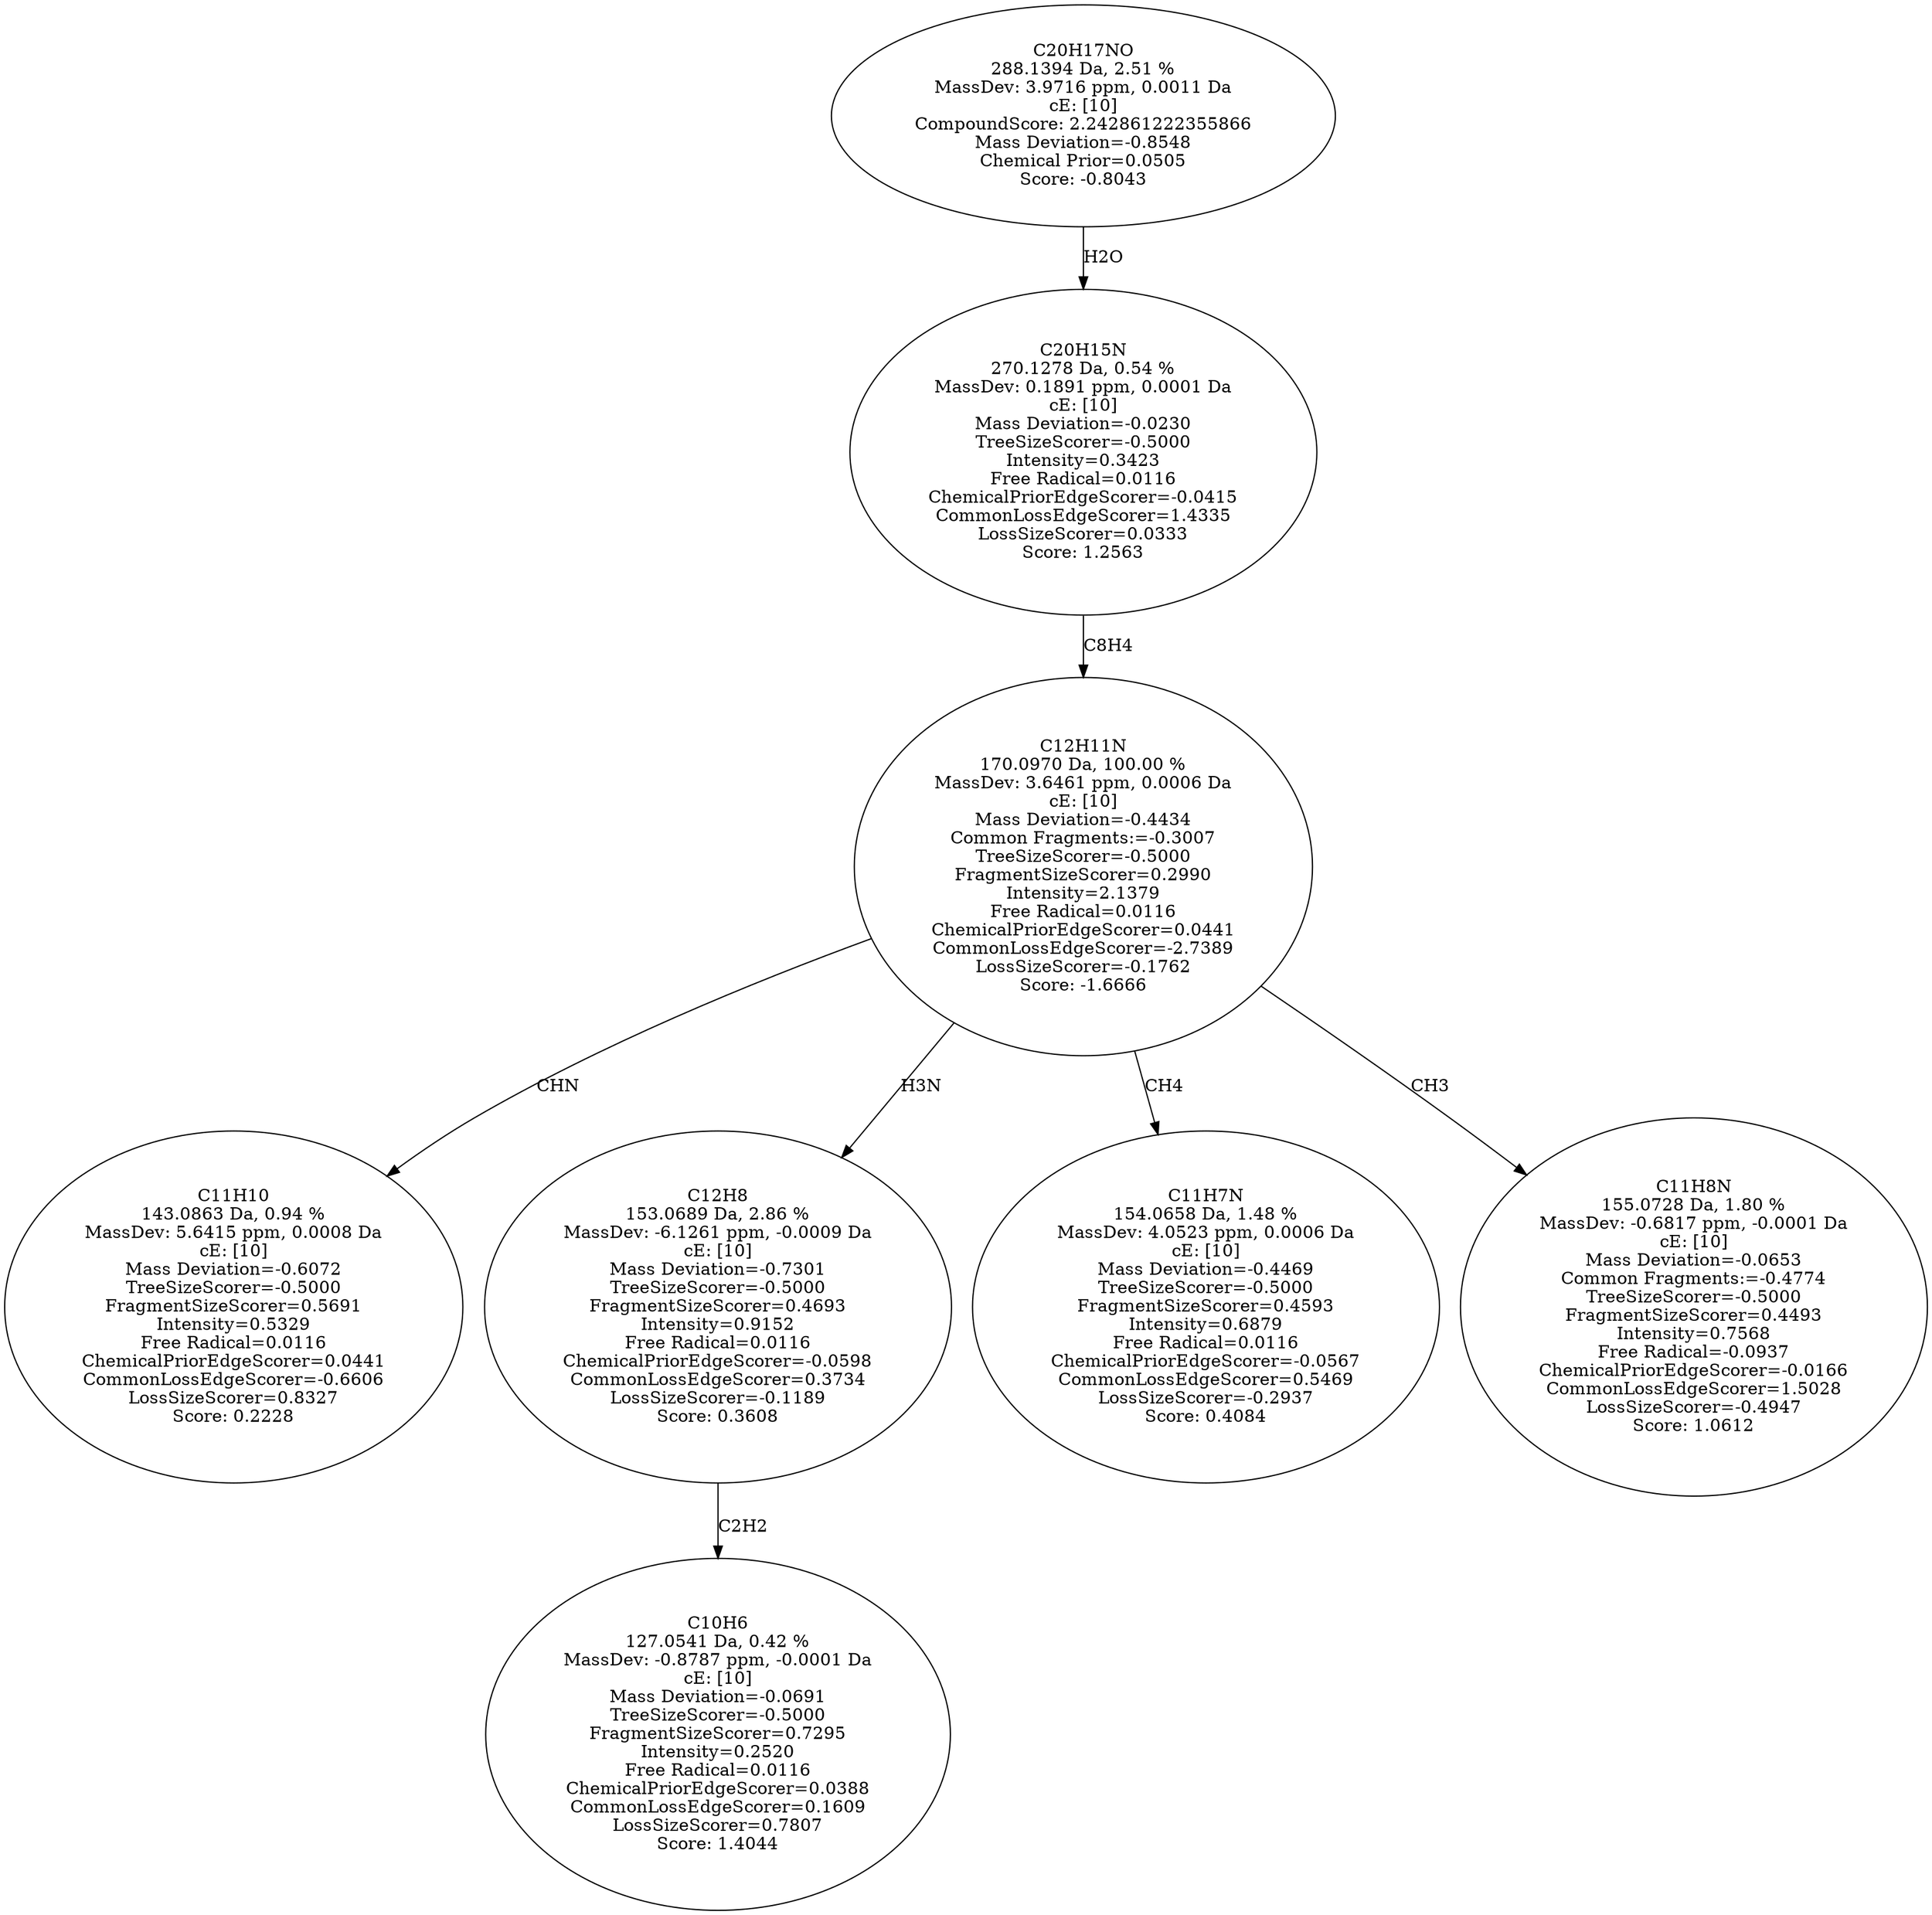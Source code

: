 strict digraph {
v1 [label="C11H10\n143.0863 Da, 0.94 %\nMassDev: 5.6415 ppm, 0.0008 Da\ncE: [10]\nMass Deviation=-0.6072\nTreeSizeScorer=-0.5000\nFragmentSizeScorer=0.5691\nIntensity=0.5329\nFree Radical=0.0116\nChemicalPriorEdgeScorer=0.0441\nCommonLossEdgeScorer=-0.6606\nLossSizeScorer=0.8327\nScore: 0.2228"];
v2 [label="C10H6\n127.0541 Da, 0.42 %\nMassDev: -0.8787 ppm, -0.0001 Da\ncE: [10]\nMass Deviation=-0.0691\nTreeSizeScorer=-0.5000\nFragmentSizeScorer=0.7295\nIntensity=0.2520\nFree Radical=0.0116\nChemicalPriorEdgeScorer=0.0388\nCommonLossEdgeScorer=0.1609\nLossSizeScorer=0.7807\nScore: 1.4044"];
v3 [label="C12H8\n153.0689 Da, 2.86 %\nMassDev: -6.1261 ppm, -0.0009 Da\ncE: [10]\nMass Deviation=-0.7301\nTreeSizeScorer=-0.5000\nFragmentSizeScorer=0.4693\nIntensity=0.9152\nFree Radical=0.0116\nChemicalPriorEdgeScorer=-0.0598\nCommonLossEdgeScorer=0.3734\nLossSizeScorer=-0.1189\nScore: 0.3608"];
v4 [label="C11H7N\n154.0658 Da, 1.48 %\nMassDev: 4.0523 ppm, 0.0006 Da\ncE: [10]\nMass Deviation=-0.4469\nTreeSizeScorer=-0.5000\nFragmentSizeScorer=0.4593\nIntensity=0.6879\nFree Radical=0.0116\nChemicalPriorEdgeScorer=-0.0567\nCommonLossEdgeScorer=0.5469\nLossSizeScorer=-0.2937\nScore: 0.4084"];
v5 [label="C11H8N\n155.0728 Da, 1.80 %\nMassDev: -0.6817 ppm, -0.0001 Da\ncE: [10]\nMass Deviation=-0.0653\nCommon Fragments:=-0.4774\nTreeSizeScorer=-0.5000\nFragmentSizeScorer=0.4493\nIntensity=0.7568\nFree Radical=-0.0937\nChemicalPriorEdgeScorer=-0.0166\nCommonLossEdgeScorer=1.5028\nLossSizeScorer=-0.4947\nScore: 1.0612"];
v6 [label="C12H11N\n170.0970 Da, 100.00 %\nMassDev: 3.6461 ppm, 0.0006 Da\ncE: [10]\nMass Deviation=-0.4434\nCommon Fragments:=-0.3007\nTreeSizeScorer=-0.5000\nFragmentSizeScorer=0.2990\nIntensity=2.1379\nFree Radical=0.0116\nChemicalPriorEdgeScorer=0.0441\nCommonLossEdgeScorer=-2.7389\nLossSizeScorer=-0.1762\nScore: -1.6666"];
v7 [label="C20H15N\n270.1278 Da, 0.54 %\nMassDev: 0.1891 ppm, 0.0001 Da\ncE: [10]\nMass Deviation=-0.0230\nTreeSizeScorer=-0.5000\nIntensity=0.3423\nFree Radical=0.0116\nChemicalPriorEdgeScorer=-0.0415\nCommonLossEdgeScorer=1.4335\nLossSizeScorer=0.0333\nScore: 1.2563"];
v8 [label="C20H17NO\n288.1394 Da, 2.51 %\nMassDev: 3.9716 ppm, 0.0011 Da\ncE: [10]\nCompoundScore: 2.242861222355866\nMass Deviation=-0.8548\nChemical Prior=0.0505\nScore: -0.8043"];
v6 -> v1 [label="CHN"];
v3 -> v2 [label="C2H2"];
v6 -> v3 [label="H3N"];
v6 -> v4 [label="CH4"];
v6 -> v5 [label="CH3"];
v7 -> v6 [label="C8H4"];
v8 -> v7 [label="H2O"];
}